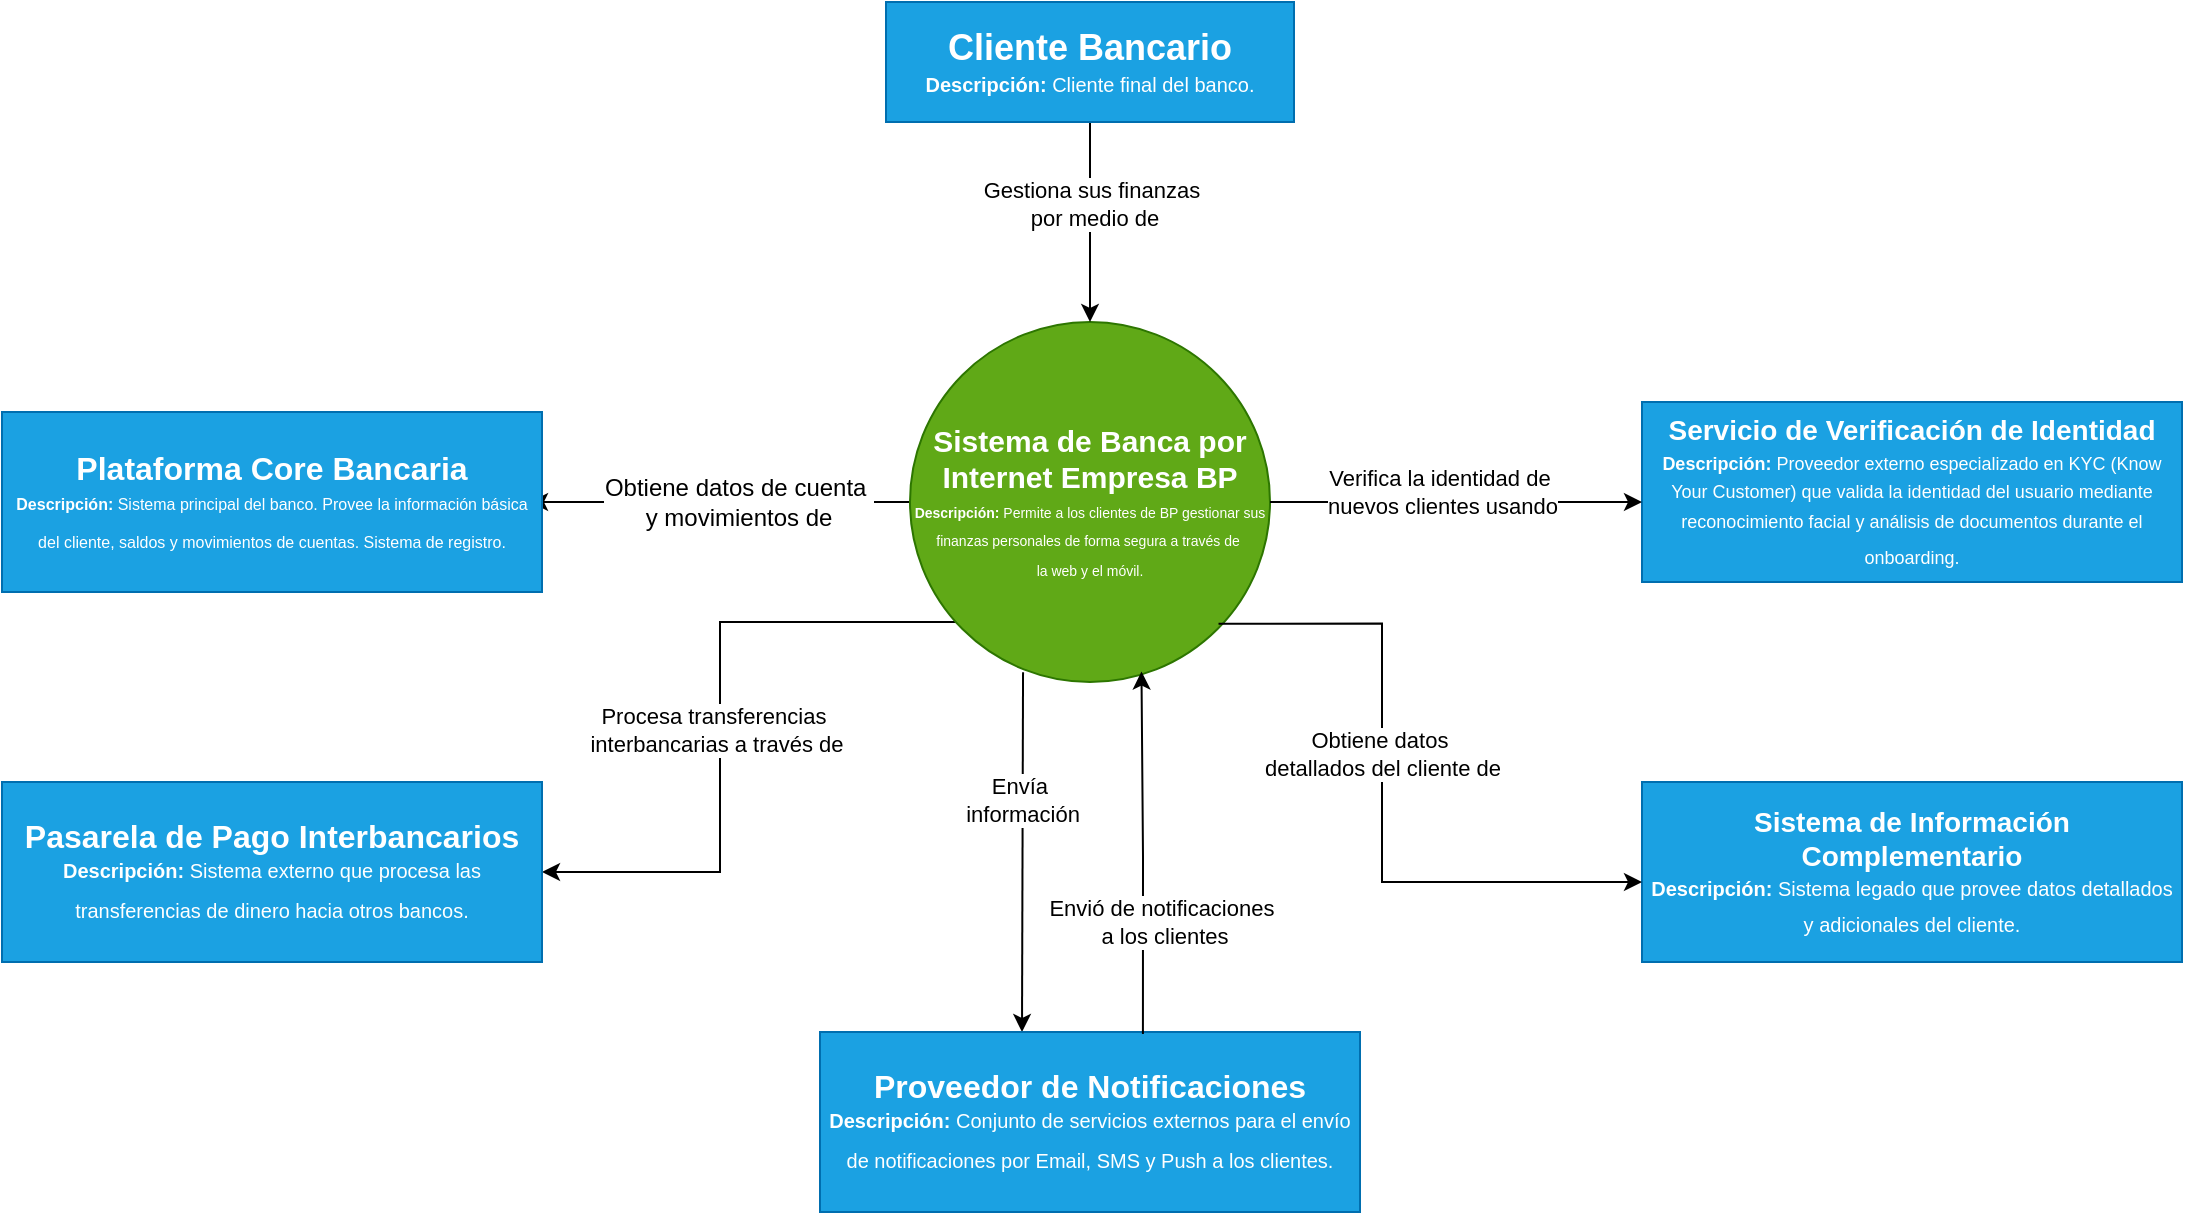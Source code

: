 <mxfile version="28.2.5">
  <diagram name="Página-1" id="IhaGBrwqfcMUPbBzOlR1">
    <mxGraphModel dx="2211" dy="755" grid="1" gridSize="10" guides="1" tooltips="1" connect="1" arrows="1" fold="1" page="1" pageScale="1" pageWidth="827" pageHeight="1169" math="0" shadow="0">
      <root>
        <mxCell id="0" />
        <mxCell id="1" parent="0" />
        <mxCell id="hM6ag936fxKGzU8oXb9c-14" style="edgeStyle=orthogonalEdgeStyle;rounded=0;orthogonalLoop=1;jettySize=auto;html=1;entryX=1;entryY=0.25;entryDx=0;entryDy=0;exitX=0;exitY=0.5;exitDx=0;exitDy=0;" edge="1" parent="1" source="hM6ag936fxKGzU8oXb9c-1">
          <mxGeometry relative="1" as="geometry">
            <mxPoint x="320" y="290" as="sourcePoint" />
            <mxPoint x="134" y="290" as="targetPoint" />
          </mxGeometry>
        </mxCell>
        <mxCell id="hM6ag936fxKGzU8oXb9c-15" value="&lt;font style=&quot;font-size: 12px;&quot;&gt;Obtiene datos de cuenta&amp;nbsp;&lt;/font&gt;&lt;div&gt;&lt;font style=&quot;background-color: light-dark(#ffffff, var(--ge-dark-color, #121212)); color: light-dark(rgb(0, 0, 0), rgb(255, 255, 255)); font-size: 12px;&quot;&gt;y&amp;nbsp;&lt;/font&gt;&lt;span style=&quot;color: light-dark(rgb(0, 0, 0), rgb(255, 255, 255)); font-size: 12px; background-color: light-dark(#ffffff, var(--ge-dark-color, #121212));&quot;&gt;movimientos de&lt;/span&gt;&lt;/div&gt;" style="edgeLabel;html=1;align=center;verticalAlign=middle;resizable=0;points=[];" vertex="1" connectable="0" parent="hM6ag936fxKGzU8oXb9c-14">
          <mxGeometry x="-0.14" relative="1" as="geometry">
            <mxPoint x="-4" as="offset" />
          </mxGeometry>
        </mxCell>
        <mxCell id="hM6ag936fxKGzU8oXb9c-25" style="edgeStyle=orthogonalEdgeStyle;rounded=0;orthogonalLoop=1;jettySize=auto;html=1;entryX=0.5;entryY=0;entryDx=0;entryDy=0;exitX=0.314;exitY=0.973;exitDx=0;exitDy=0;exitPerimeter=0;" edge="1" parent="1" source="hM6ag936fxKGzU8oXb9c-1">
          <mxGeometry relative="1" as="geometry">
            <mxPoint x="380" y="380.0" as="sourcePoint" />
            <mxPoint x="380" y="555" as="targetPoint" />
          </mxGeometry>
        </mxCell>
        <mxCell id="hM6ag936fxKGzU8oXb9c-28" value="Envía&amp;nbsp;&lt;div&gt;información&lt;/div&gt;" style="edgeLabel;html=1;align=center;verticalAlign=middle;resizable=0;points=[];" vertex="1" connectable="0" parent="hM6ag936fxKGzU8oXb9c-25">
          <mxGeometry x="-0.192" y="-4" relative="1" as="geometry">
            <mxPoint x="3" y="-9" as="offset" />
          </mxGeometry>
        </mxCell>
        <mxCell id="hM6ag936fxKGzU8oXb9c-34" style="edgeStyle=orthogonalEdgeStyle;rounded=0;orthogonalLoop=1;jettySize=auto;html=1;entryX=1;entryY=0.5;entryDx=0;entryDy=0;" edge="1" parent="1" source="hM6ag936fxKGzU8oXb9c-1" target="hM6ag936fxKGzU8oXb9c-12">
          <mxGeometry relative="1" as="geometry">
            <Array as="points">
              <mxPoint x="229" y="350" />
              <mxPoint x="229" y="475" />
            </Array>
          </mxGeometry>
        </mxCell>
        <mxCell id="hM6ag936fxKGzU8oXb9c-35" value="Procesa transferencias&amp;nbsp;&lt;div&gt;interbancarias a través de&lt;/div&gt;" style="edgeLabel;html=1;align=center;verticalAlign=middle;resizable=0;points=[];" vertex="1" connectable="0" parent="hM6ag936fxKGzU8oXb9c-34">
          <mxGeometry x="0.035" y="-2" relative="1" as="geometry">
            <mxPoint as="offset" />
          </mxGeometry>
        </mxCell>
        <mxCell id="hM6ag936fxKGzU8oXb9c-1" value="&lt;font style=&quot;font-size: 15px;&quot;&gt;&lt;b style=&quot;&quot;&gt;Sistema de Banca por Internet&amp;nbsp;&lt;/b&gt;&lt;/font&gt;&lt;b style=&quot;font-size: 15px; background-color: transparent; color: light-dark(rgb(255, 255, 255), rgb(18, 18, 18));&quot;&gt;Empresa BP&lt;/b&gt;&lt;div&gt;&lt;font style=&quot;font-size: 7px;&quot;&gt;&lt;b style=&quot;&quot;&gt;Descripción:&lt;/b&gt; Permite a los clientes de BP gestionar sus finanzas personales de forma segura a través de&amp;nbsp;&lt;/font&gt;&lt;/div&gt;&lt;div&gt;&lt;font style=&quot;font-size: 7px;&quot;&gt;la web y el móvil.&lt;/font&gt;&lt;/div&gt;" style="ellipse;whiteSpace=wrap;html=1;aspect=fixed;fillColor=light-dark(#60A917,#FFD966);fontColor=#ffffff;strokeColor=#2D7600;" vertex="1" parent="1">
          <mxGeometry x="324" y="200" width="180" height="180" as="geometry" />
        </mxCell>
        <mxCell id="hM6ag936fxKGzU8oXb9c-36" style="edgeStyle=orthogonalEdgeStyle;rounded=0;orthogonalLoop=1;jettySize=auto;html=1;entryX=0.5;entryY=0;entryDx=0;entryDy=0;" edge="1" parent="1" source="hM6ag936fxKGzU8oXb9c-2" target="hM6ag936fxKGzU8oXb9c-1">
          <mxGeometry relative="1" as="geometry" />
        </mxCell>
        <mxCell id="hM6ag936fxKGzU8oXb9c-37" value="Gestiona sus finanzas&amp;nbsp;&lt;div&gt;por medio de&lt;/div&gt;" style="edgeLabel;html=1;align=center;verticalAlign=middle;resizable=0;points=[];" vertex="1" connectable="0" parent="hM6ag936fxKGzU8oXb9c-36">
          <mxGeometry x="-0.179" y="2" relative="1" as="geometry">
            <mxPoint as="offset" />
          </mxGeometry>
        </mxCell>
        <mxCell id="hM6ag936fxKGzU8oXb9c-2" value="&lt;b&gt;&lt;font style=&quot;font-size: 18px;&quot;&gt;Cliente Bancario&lt;/font&gt;&lt;/b&gt;&lt;div&gt;&lt;font style=&quot;font-size: 10px;&quot;&gt;&lt;b style=&quot;&quot;&gt;Descripción:&lt;/b&gt; Cliente final del banco.&lt;/font&gt;&lt;/div&gt;" style="rounded=0;whiteSpace=wrap;html=1;fillColor=light-dark(#1BA1E2,#A9C4EB);fontColor=#ffffff;strokeColor=#006EAF;" vertex="1" parent="1">
          <mxGeometry x="312" y="40" width="204" height="60" as="geometry" />
        </mxCell>
        <mxCell id="hM6ag936fxKGzU8oXb9c-9" value="&lt;b&gt;&lt;font style=&quot;font-size: 16px;&quot;&gt;Plataforma Core Bancaria&lt;/font&gt;&lt;/b&gt;&lt;div&gt;&lt;font style=&quot;font-size: 8px;&quot;&gt;&lt;b style=&quot;&quot;&gt;Descripción:&lt;/b&gt; Sistema principal del banco. Provee la información básica del cliente, saldos y movimientos de cuentas. Sistema de registro.&lt;/font&gt;&lt;b&gt;&lt;font style=&quot;font-size: 16px;&quot;&gt;&lt;/font&gt;&lt;/b&gt;&lt;/div&gt;" style="rounded=0;whiteSpace=wrap;html=1;fillColor=light-dark(#1BA1E2,#A9C4EB);fontColor=#ffffff;strokeColor=#006EAF;" vertex="1" parent="1">
          <mxGeometry x="-130" y="245" width="270" height="90" as="geometry" />
        </mxCell>
        <mxCell id="hM6ag936fxKGzU8oXb9c-10" value="&lt;b&gt;&lt;font style=&quot;font-size: 14px;&quot;&gt;Sistema de Información Complementario&lt;/font&gt;&lt;/b&gt;&lt;div&gt;&lt;font style=&quot;font-size: 10px;&quot;&gt;&lt;b style=&quot;&quot;&gt;Descripción:&lt;/b&gt; Sistema legado que provee datos detallados y adicionales del cliente.&lt;/font&gt;&lt;b&gt;&lt;font style=&quot;font-size: 16px;&quot;&gt;&lt;/font&gt;&lt;/b&gt;&lt;/div&gt;" style="rounded=0;whiteSpace=wrap;html=1;fillColor=light-dark(#1BA1E2,#A9C4EB);fontColor=#ffffff;strokeColor=#006EAF;" vertex="1" parent="1">
          <mxGeometry x="690" y="430" width="270" height="90" as="geometry" />
        </mxCell>
        <mxCell id="hM6ag936fxKGzU8oXb9c-11" value="&lt;b&gt;&lt;font style=&quot;font-size: 14px;&quot;&gt;Servicio de Verificación de Identidad&lt;/font&gt;&lt;/b&gt;&lt;div&gt;&lt;font style=&quot;font-size: 9px;&quot;&gt;&lt;b style=&quot;&quot;&gt;Descripción:&lt;/b&gt; Proveedor externo especializado en KYC (Know Your Customer) que valida la identidad del usuario mediante reconocimiento facial y análisis de documentos durante el onboarding.&lt;/font&gt;&lt;b&gt;&lt;font style=&quot;font-size: 16px;&quot;&gt;&lt;/font&gt;&lt;/b&gt;&lt;/div&gt;" style="rounded=0;whiteSpace=wrap;html=1;fillColor=light-dark(#1BA1E2,#A9C4EB);fontColor=#ffffff;strokeColor=#006EAF;" vertex="1" parent="1">
          <mxGeometry x="690" y="240" width="270" height="90" as="geometry" />
        </mxCell>
        <mxCell id="hM6ag936fxKGzU8oXb9c-12" value="&lt;b&gt;&lt;font style=&quot;font-size: 16px;&quot;&gt;Pasarela de Pago Interbancarios&lt;/font&gt;&lt;/b&gt;&lt;div&gt;&lt;font style=&quot;font-size: 10px;&quot;&gt;&lt;b style=&quot;&quot;&gt;Descripción:&lt;/b&gt; Sistema externo que procesa las transferencias de dinero hacia otros bancos.&lt;/font&gt;&lt;b&gt;&lt;font style=&quot;font-size: 18px;&quot;&gt;&lt;/font&gt;&lt;/b&gt;&lt;/div&gt;" style="rounded=0;whiteSpace=wrap;html=1;fillColor=light-dark(#1BA1E2,#A9C4EB);fontColor=#ffffff;strokeColor=#006EAF;" vertex="1" parent="1">
          <mxGeometry x="-130" y="430" width="270" height="90" as="geometry" />
        </mxCell>
        <mxCell id="hM6ag936fxKGzU8oXb9c-13" value="&lt;b&gt;&lt;font style=&quot;font-size: 16px;&quot;&gt;Proveedor de Notificaciones&lt;/font&gt;&lt;/b&gt;&lt;div&gt;&lt;font style=&quot;font-size: 10px;&quot;&gt;&lt;b style=&quot;&quot;&gt;Descripción:&lt;/b&gt; Conjunto de servicios externos para el envío de notificaciones por Email, SMS y Push a los clientes.&lt;/font&gt;&lt;b&gt;&lt;font style=&quot;font-size: 18px;&quot;&gt;&lt;/font&gt;&lt;/b&gt;&lt;/div&gt;" style="rounded=0;whiteSpace=wrap;html=1;fillColor=light-dark(#1BA1E2,#A9C4EB);fontColor=#ffffff;strokeColor=#006EAF;" vertex="1" parent="1">
          <mxGeometry x="279" y="555" width="270" height="90" as="geometry" />
        </mxCell>
        <mxCell id="hM6ag936fxKGzU8oXb9c-18" style="edgeStyle=orthogonalEdgeStyle;rounded=0;orthogonalLoop=1;jettySize=auto;html=1;exitX=0.857;exitY=0.838;exitDx=0;exitDy=0;exitPerimeter=0;" edge="1" parent="1" source="hM6ag936fxKGzU8oXb9c-1">
          <mxGeometry relative="1" as="geometry">
            <mxPoint x="490.2" y="350" as="sourcePoint" />
            <mxPoint x="690" y="480" as="targetPoint" />
            <Array as="points">
              <mxPoint x="560" y="351" />
              <mxPoint x="560" y="480" />
              <mxPoint x="690" y="480" />
            </Array>
          </mxGeometry>
        </mxCell>
        <mxCell id="hM6ag936fxKGzU8oXb9c-21" value="Obtiene datos&amp;nbsp;&lt;div&gt;detallados del cliente de&lt;/div&gt;" style="edgeLabel;html=1;align=center;verticalAlign=middle;resizable=0;points=[];" vertex="1" connectable="0" parent="hM6ag936fxKGzU8oXb9c-18">
          <mxGeometry x="0.018" y="1" relative="1" as="geometry">
            <mxPoint x="-1" y="-27" as="offset" />
          </mxGeometry>
        </mxCell>
        <mxCell id="hM6ag936fxKGzU8oXb9c-26" style="edgeStyle=orthogonalEdgeStyle;rounded=0;orthogonalLoop=1;jettySize=auto;html=1;entryX=0.643;entryY=0.971;entryDx=0;entryDy=0;entryPerimeter=0;exitX=0.598;exitY=0.011;exitDx=0;exitDy=0;exitPerimeter=0;" edge="1" parent="1" source="hM6ag936fxKGzU8oXb9c-13" target="hM6ag936fxKGzU8oXb9c-1">
          <mxGeometry relative="1" as="geometry">
            <mxPoint x="440.54" y="552.12" as="sourcePoint" />
            <mxPoint x="440.0" y="380" as="targetPoint" />
          </mxGeometry>
        </mxCell>
        <mxCell id="hM6ag936fxKGzU8oXb9c-29" value="Envió de notificaciones&amp;nbsp;&lt;div&gt;a los clientes&lt;/div&gt;" style="edgeLabel;html=1;align=center;verticalAlign=middle;resizable=0;points=[];" vertex="1" connectable="0" parent="hM6ag936fxKGzU8oXb9c-26">
          <mxGeometry x="-0.484" y="1" relative="1" as="geometry">
            <mxPoint x="11" y="-9" as="offset" />
          </mxGeometry>
        </mxCell>
        <mxCell id="hM6ag936fxKGzU8oXb9c-40" style="edgeStyle=orthogonalEdgeStyle;rounded=0;orthogonalLoop=1;jettySize=auto;html=1;" edge="1" parent="1" source="hM6ag936fxKGzU8oXb9c-1">
          <mxGeometry relative="1" as="geometry">
            <mxPoint x="690" y="290" as="targetPoint" />
          </mxGeometry>
        </mxCell>
        <mxCell id="hM6ag936fxKGzU8oXb9c-41" value="Verifica la identidad de&amp;nbsp;&lt;div&gt;nuevos clientes usando&lt;/div&gt;" style="edgeLabel;html=1;align=center;verticalAlign=middle;resizable=0;points=[];" vertex="1" connectable="0" parent="hM6ag936fxKGzU8oXb9c-40">
          <mxGeometry x="-0.204" y="1" relative="1" as="geometry">
            <mxPoint x="12" y="-4" as="offset" />
          </mxGeometry>
        </mxCell>
      </root>
    </mxGraphModel>
  </diagram>
</mxfile>
